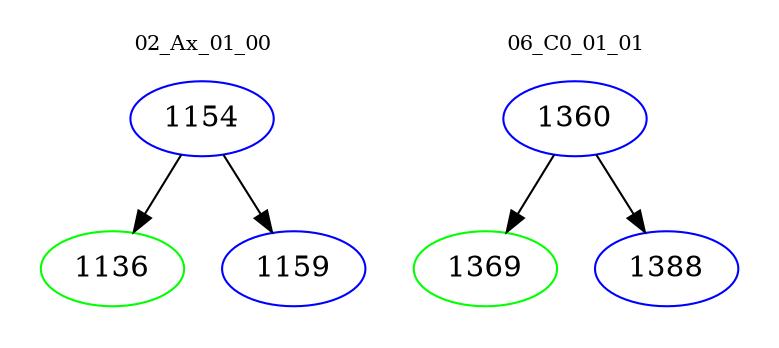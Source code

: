digraph{
subgraph cluster_0 {
color = white
label = "02_Ax_01_00";
fontsize=10;
T0_1154 [label="1154", color="blue"]
T0_1154 -> T0_1136 [color="black"]
T0_1136 [label="1136", color="green"]
T0_1154 -> T0_1159 [color="black"]
T0_1159 [label="1159", color="blue"]
}
subgraph cluster_1 {
color = white
label = "06_C0_01_01";
fontsize=10;
T1_1360 [label="1360", color="blue"]
T1_1360 -> T1_1369 [color="black"]
T1_1369 [label="1369", color="green"]
T1_1360 -> T1_1388 [color="black"]
T1_1388 [label="1388", color="blue"]
}
}
